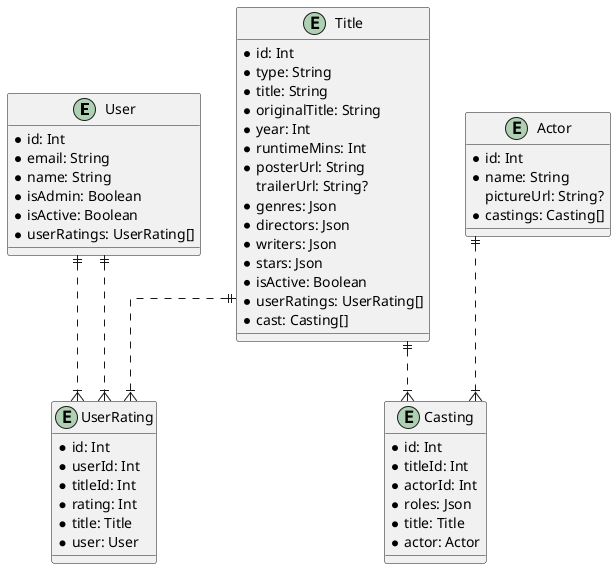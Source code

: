 @startuml "PrismaSchema"

skinparam linetype ortho

entity User {
  * id: Int
  * email: String
  * name: String
  * isAdmin: Boolean
  * isActive: Boolean
  * userRatings: UserRating[]
}

entity Title {
  * id: Int
  * type: String
  * title: String
  * originalTitle: String
  * year: Int
  * runtimeMins: Int
  * posterUrl: String
  trailerUrl: String?
  * genres: Json
  * directors: Json
  * writers: Json
  * stars: Json
  * isActive: Boolean
  * userRatings: UserRating[]
  * cast: Casting[]
}

entity Actor {
  * id: Int
  * name: String
  pictureUrl: String?
  * castings: Casting[]
}

entity Casting {
  * id: Int
  * titleId: Int
  * actorId: Int
  * roles: Json
  * title: Title
  * actor: Actor
}

entity UserRating {
  * id: Int
  * userId: Int
  * titleId: Int
  * rating: Int
  * title: Title
  * user: User
}

User ||..|{ UserRating
Title ||..|{ UserRating
Actor ||..|{ Casting
Title ||..|{ Casting
User ||..|{ UserRating

@enduml
